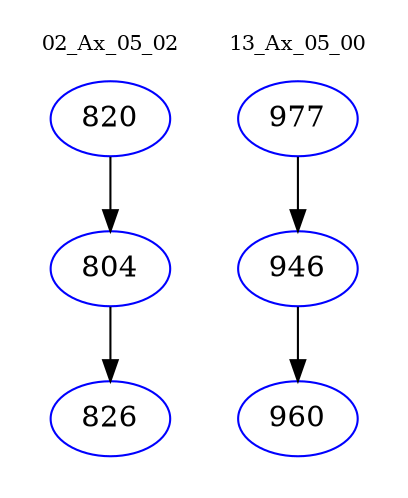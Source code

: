 digraph{
subgraph cluster_0 {
color = white
label = "02_Ax_05_02";
fontsize=10;
T0_820 [label="820", color="blue"]
T0_820 -> T0_804 [color="black"]
T0_804 [label="804", color="blue"]
T0_804 -> T0_826 [color="black"]
T0_826 [label="826", color="blue"]
}
subgraph cluster_1 {
color = white
label = "13_Ax_05_00";
fontsize=10;
T1_977 [label="977", color="blue"]
T1_977 -> T1_946 [color="black"]
T1_946 [label="946", color="blue"]
T1_946 -> T1_960 [color="black"]
T1_960 [label="960", color="blue"]
}
}
